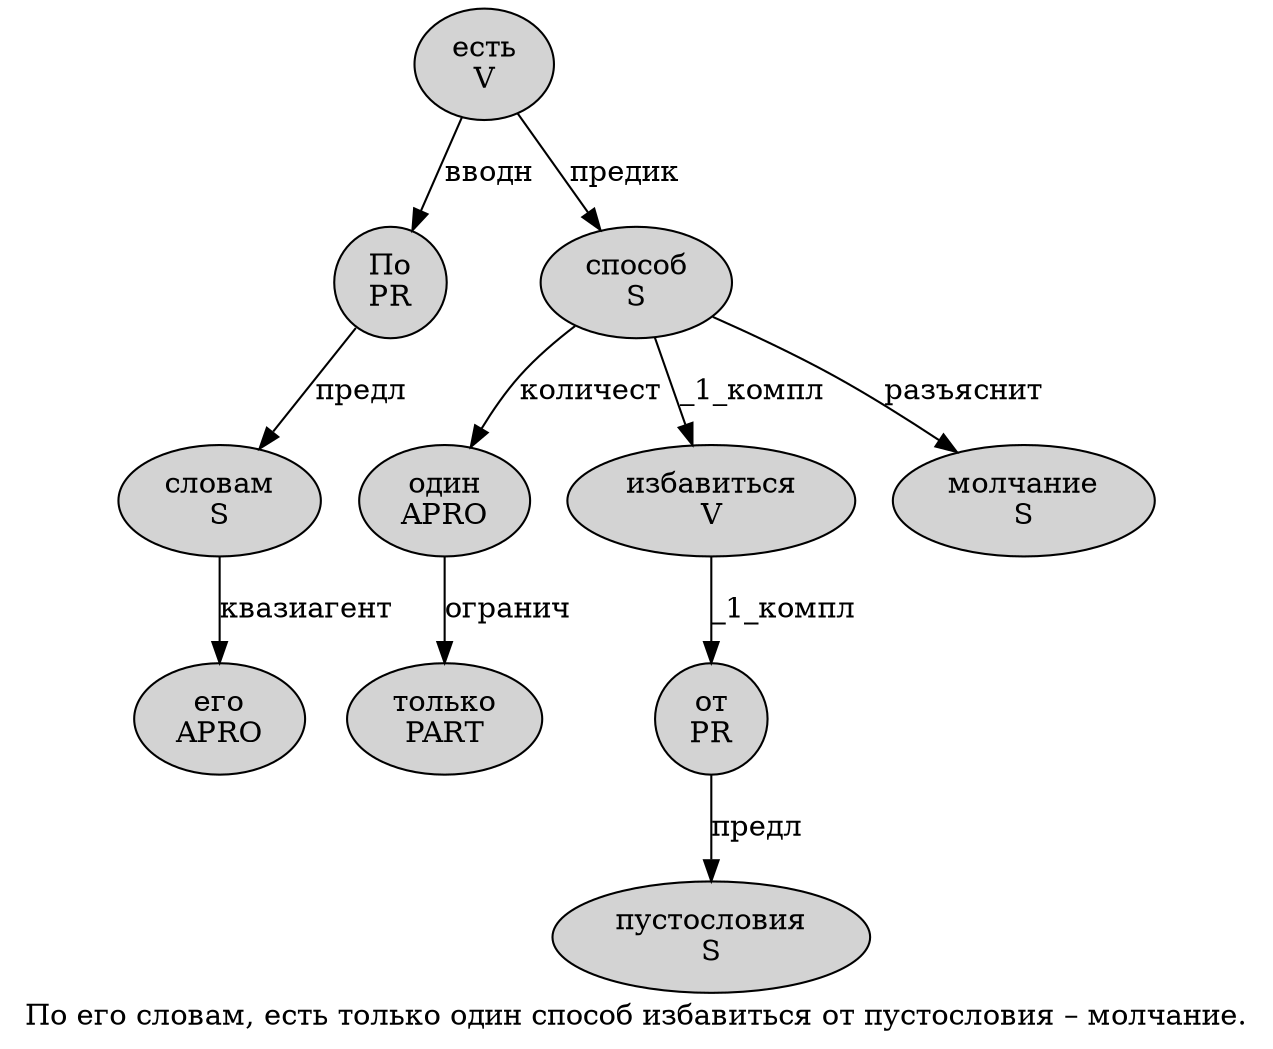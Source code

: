 digraph SENTENCE_276 {
	graph [label="По его словам, есть только один способ избавиться от пустословия – молчание."]
	node [style=filled]
		0 [label="По
PR" color="" fillcolor=lightgray penwidth=1 shape=ellipse]
		1 [label="его
APRO" color="" fillcolor=lightgray penwidth=1 shape=ellipse]
		2 [label="словам
S" color="" fillcolor=lightgray penwidth=1 shape=ellipse]
		4 [label="есть
V" color="" fillcolor=lightgray penwidth=1 shape=ellipse]
		5 [label="только
PART" color="" fillcolor=lightgray penwidth=1 shape=ellipse]
		6 [label="один
APRO" color="" fillcolor=lightgray penwidth=1 shape=ellipse]
		7 [label="способ
S" color="" fillcolor=lightgray penwidth=1 shape=ellipse]
		8 [label="избавиться
V" color="" fillcolor=lightgray penwidth=1 shape=ellipse]
		9 [label="от
PR" color="" fillcolor=lightgray penwidth=1 shape=ellipse]
		10 [label="пустословия
S" color="" fillcolor=lightgray penwidth=1 shape=ellipse]
		12 [label="молчание
S" color="" fillcolor=lightgray penwidth=1 shape=ellipse]
			4 -> 0 [label="вводн"]
			4 -> 7 [label="предик"]
			0 -> 2 [label="предл"]
			8 -> 9 [label="_1_компл"]
			2 -> 1 [label="квазиагент"]
			7 -> 6 [label="количест"]
			7 -> 8 [label="_1_компл"]
			7 -> 12 [label="разъяснит"]
			6 -> 5 [label="огранич"]
			9 -> 10 [label="предл"]
}